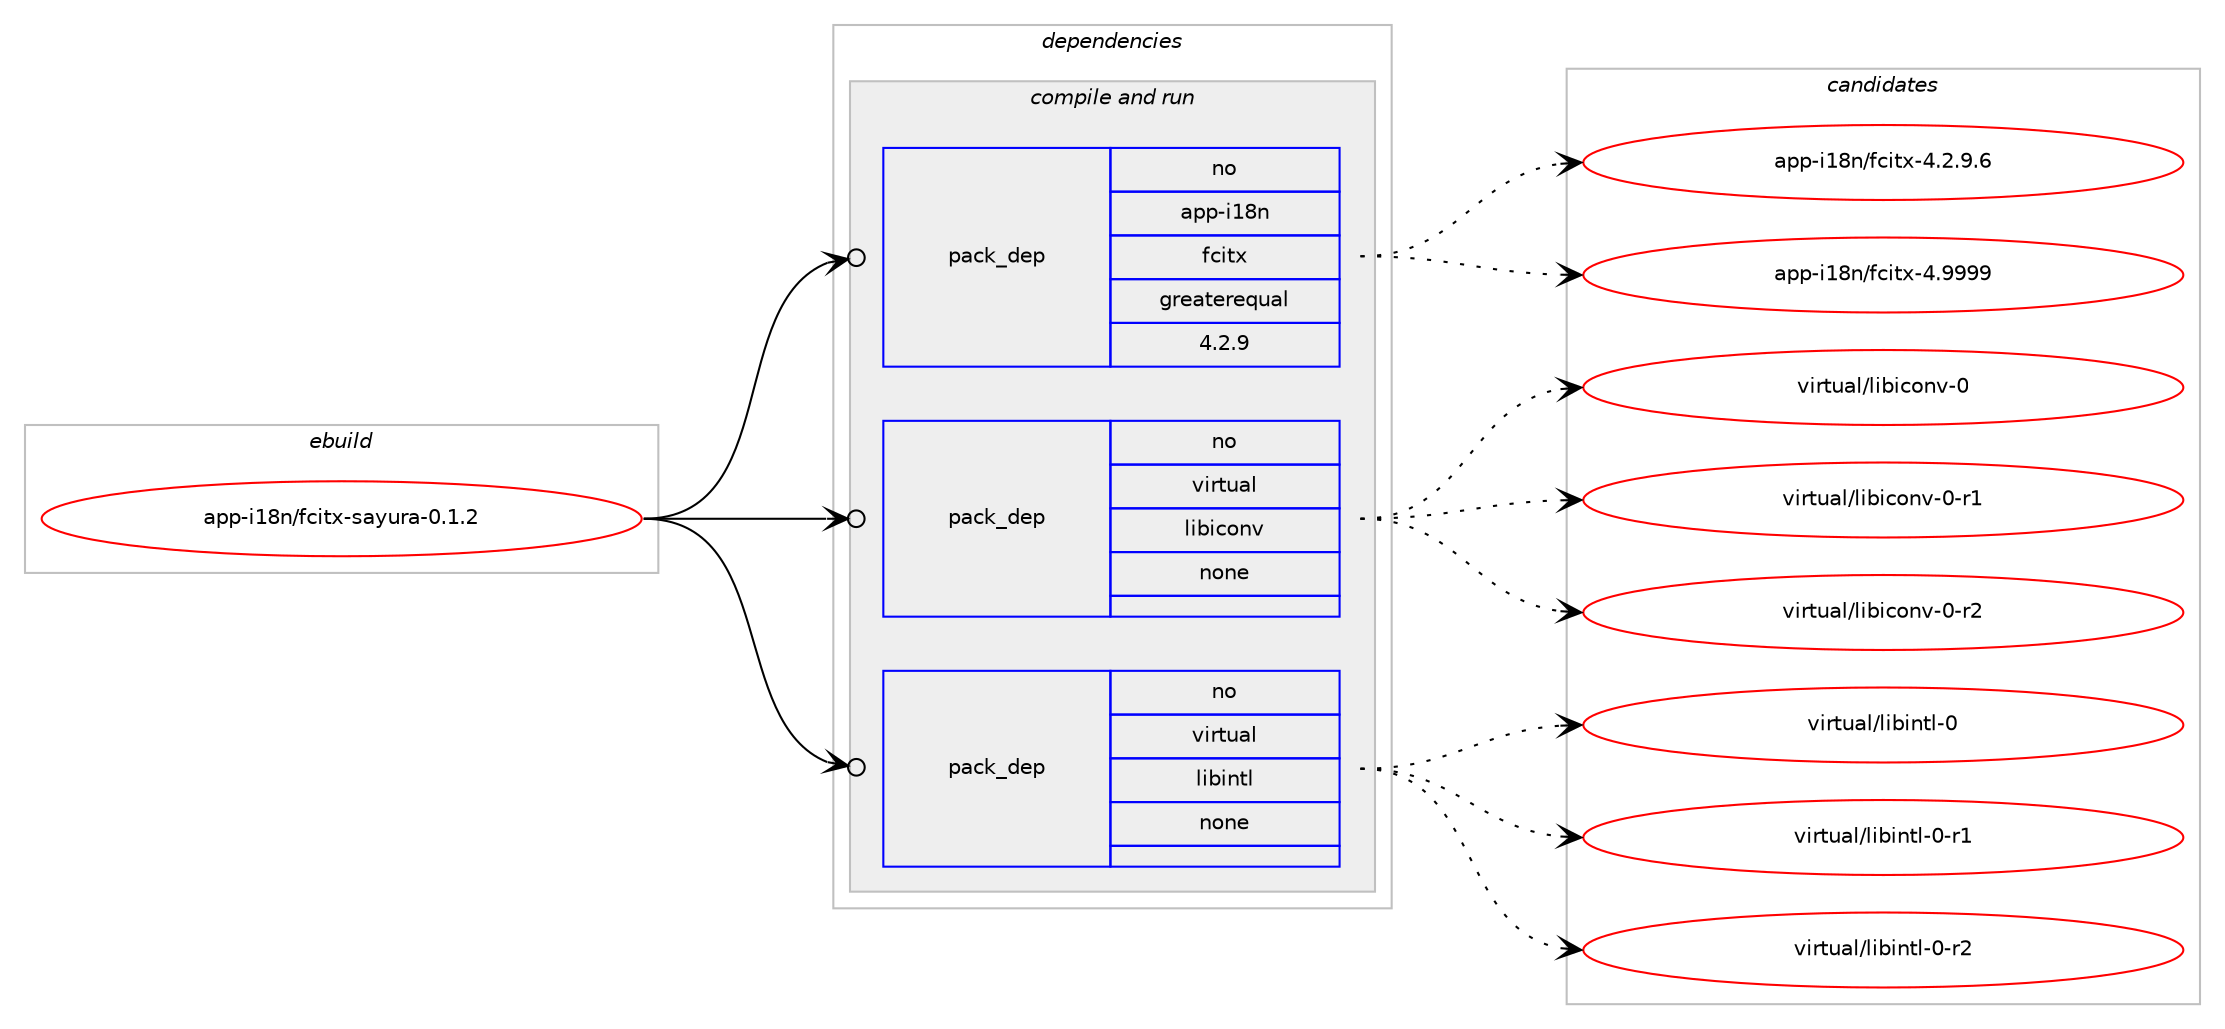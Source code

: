 digraph prolog {

# *************
# Graph options
# *************

newrank=true;
concentrate=true;
compound=true;
graph [rankdir=LR,fontname=Helvetica,fontsize=10,ranksep=1.5];#, ranksep=2.5, nodesep=0.2];
edge  [arrowhead=vee];
node  [fontname=Helvetica,fontsize=10];

# **********
# The ebuild
# **********

subgraph cluster_leftcol {
color=gray;
rank=same;
label=<<i>ebuild</i>>;
id [label="app-i18n/fcitx-sayura-0.1.2", color=red, width=4, href="../app-i18n/fcitx-sayura-0.1.2.svg"];
}

# ****************
# The dependencies
# ****************

subgraph cluster_midcol {
color=gray;
label=<<i>dependencies</i>>;
subgraph cluster_compile {
fillcolor="#eeeeee";
style=filled;
label=<<i>compile</i>>;
}
subgraph cluster_compileandrun {
fillcolor="#eeeeee";
style=filled;
label=<<i>compile and run</i>>;
subgraph pack367298 {
dependency494403 [label=<<TABLE BORDER="0" CELLBORDER="1" CELLSPACING="0" CELLPADDING="4" WIDTH="220"><TR><TD ROWSPAN="6" CELLPADDING="30">pack_dep</TD></TR><TR><TD WIDTH="110">no</TD></TR><TR><TD>app-i18n</TD></TR><TR><TD>fcitx</TD></TR><TR><TD>greaterequal</TD></TR><TR><TD>4.2.9</TD></TR></TABLE>>, shape=none, color=blue];
}
id:e -> dependency494403:w [weight=20,style="solid",arrowhead="odotvee"];
subgraph pack367299 {
dependency494404 [label=<<TABLE BORDER="0" CELLBORDER="1" CELLSPACING="0" CELLPADDING="4" WIDTH="220"><TR><TD ROWSPAN="6" CELLPADDING="30">pack_dep</TD></TR><TR><TD WIDTH="110">no</TD></TR><TR><TD>virtual</TD></TR><TR><TD>libiconv</TD></TR><TR><TD>none</TD></TR><TR><TD></TD></TR></TABLE>>, shape=none, color=blue];
}
id:e -> dependency494404:w [weight=20,style="solid",arrowhead="odotvee"];
subgraph pack367300 {
dependency494405 [label=<<TABLE BORDER="0" CELLBORDER="1" CELLSPACING="0" CELLPADDING="4" WIDTH="220"><TR><TD ROWSPAN="6" CELLPADDING="30">pack_dep</TD></TR><TR><TD WIDTH="110">no</TD></TR><TR><TD>virtual</TD></TR><TR><TD>libintl</TD></TR><TR><TD>none</TD></TR><TR><TD></TD></TR></TABLE>>, shape=none, color=blue];
}
id:e -> dependency494405:w [weight=20,style="solid",arrowhead="odotvee"];
}
subgraph cluster_run {
fillcolor="#eeeeee";
style=filled;
label=<<i>run</i>>;
}
}

# **************
# The candidates
# **************

subgraph cluster_choices {
rank=same;
color=gray;
label=<<i>candidates</i>>;

subgraph choice367298 {
color=black;
nodesep=1;
choice9711211245105495611047102991051161204552465046574654 [label="app-i18n/fcitx-4.2.9.6", color=red, width=4,href="../app-i18n/fcitx-4.2.9.6.svg"];
choice97112112451054956110471029910511612045524657575757 [label="app-i18n/fcitx-4.9999", color=red, width=4,href="../app-i18n/fcitx-4.9999.svg"];
dependency494403:e -> choice9711211245105495611047102991051161204552465046574654:w [style=dotted,weight="100"];
dependency494403:e -> choice97112112451054956110471029910511612045524657575757:w [style=dotted,weight="100"];
}
subgraph choice367299 {
color=black;
nodesep=1;
choice118105114116117971084710810598105991111101184548 [label="virtual/libiconv-0", color=red, width=4,href="../virtual/libiconv-0.svg"];
choice1181051141161179710847108105981059911111011845484511449 [label="virtual/libiconv-0-r1", color=red, width=4,href="../virtual/libiconv-0-r1.svg"];
choice1181051141161179710847108105981059911111011845484511450 [label="virtual/libiconv-0-r2", color=red, width=4,href="../virtual/libiconv-0-r2.svg"];
dependency494404:e -> choice118105114116117971084710810598105991111101184548:w [style=dotted,weight="100"];
dependency494404:e -> choice1181051141161179710847108105981059911111011845484511449:w [style=dotted,weight="100"];
dependency494404:e -> choice1181051141161179710847108105981059911111011845484511450:w [style=dotted,weight="100"];
}
subgraph choice367300 {
color=black;
nodesep=1;
choice1181051141161179710847108105981051101161084548 [label="virtual/libintl-0", color=red, width=4,href="../virtual/libintl-0.svg"];
choice11810511411611797108471081059810511011610845484511449 [label="virtual/libintl-0-r1", color=red, width=4,href="../virtual/libintl-0-r1.svg"];
choice11810511411611797108471081059810511011610845484511450 [label="virtual/libintl-0-r2", color=red, width=4,href="../virtual/libintl-0-r2.svg"];
dependency494405:e -> choice1181051141161179710847108105981051101161084548:w [style=dotted,weight="100"];
dependency494405:e -> choice11810511411611797108471081059810511011610845484511449:w [style=dotted,weight="100"];
dependency494405:e -> choice11810511411611797108471081059810511011610845484511450:w [style=dotted,weight="100"];
}
}

}

